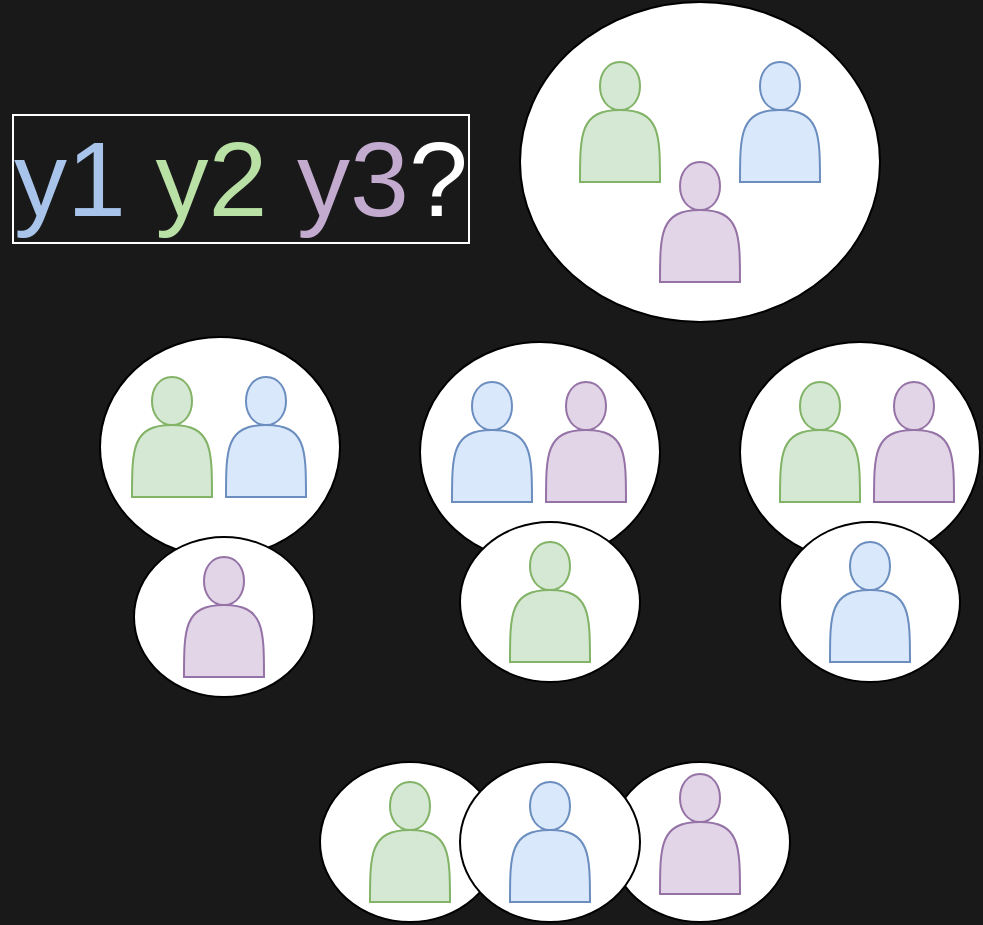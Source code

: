 <mxfile version="12.3.2" type="device" pages="1"><diagram id="mngpPcruB1aaezeuW2vB" name="Page-1"><mxGraphModel dx="1402" dy="792" grid="1" gridSize="10" guides="1" tooltips="1" connect="1" arrows="1" fold="1" page="1" pageScale="1" pageWidth="850" pageHeight="1100" background="#191919" math="1" shadow="0"><root><mxCell id="0"/><mxCell id="1" parent="0"/><mxCell id="Qh8K9jIBqB8K7BDIXiF9-35" value="" style="group" vertex="1" connectable="0" parent="1"><mxGeometry x="400" y="390" width="120" height="110" as="geometry"/></mxCell><mxCell id="Qh8K9jIBqB8K7BDIXiF9-9" value="" style="ellipse;whiteSpace=wrap;html=1;" vertex="1" parent="Qh8K9jIBqB8K7BDIXiF9-35"><mxGeometry width="120" height="110" as="geometry"/></mxCell><mxCell id="Qh8K9jIBqB8K7BDIXiF9-10" value="" style="shape=actor;whiteSpace=wrap;html=1;fillColor=#d5e8d4;strokeColor=#82b366;" vertex="1" parent="Qh8K9jIBqB8K7BDIXiF9-35"><mxGeometry x="20" y="20" width="40" height="60" as="geometry"/></mxCell><mxCell id="Qh8K9jIBqB8K7BDIXiF9-11" value="" style="shape=actor;whiteSpace=wrap;html=1;fillColor=#e1d5e7;strokeColor=#9673a6;" vertex="1" parent="Qh8K9jIBqB8K7BDIXiF9-35"><mxGeometry x="67" y="20" width="40" height="60" as="geometry"/></mxCell><mxCell id="Qh8K9jIBqB8K7BDIXiF9-45" value="" style="group" vertex="1" connectable="0" parent="1"><mxGeometry x="190" y="600" width="90" height="80" as="geometry"/></mxCell><mxCell id="Qh8K9jIBqB8K7BDIXiF9-17" value="" style="ellipse;whiteSpace=wrap;html=1;" vertex="1" parent="Qh8K9jIBqB8K7BDIXiF9-45"><mxGeometry width="90" height="80" as="geometry"/></mxCell><mxCell id="Qh8K9jIBqB8K7BDIXiF9-18" value="" style="shape=actor;whiteSpace=wrap;html=1;fillColor=#d5e8d4;strokeColor=#82b366;" vertex="1" parent="Qh8K9jIBqB8K7BDIXiF9-45"><mxGeometry x="25" y="10" width="40" height="60" as="geometry"/></mxCell><mxCell id="Qh8K9jIBqB8K7BDIXiF9-46" value="" style="group;container=1;" vertex="1" connectable="0" parent="1"><mxGeometry x="325" y="550" width="90" height="130" as="geometry"><mxRectangle x="325" y="550" width="50" height="40" as="alternateBounds"/></mxGeometry></mxCell><mxCell id="Qh8K9jIBqB8K7BDIXiF9-40" value="" style="ellipse;whiteSpace=wrap;html=1;" vertex="1" parent="Qh8K9jIBqB8K7BDIXiF9-46"><mxGeometry x="10" y="50" width="90" height="80" as="geometry"/></mxCell><mxCell id="Qh8K9jIBqB8K7BDIXiF9-41" value="" style="shape=actor;whiteSpace=wrap;html=1;fillColor=#e1d5e7;strokeColor=#9673a6;" vertex="1" parent="Qh8K9jIBqB8K7BDIXiF9-46"><mxGeometry x="35" y="56" width="40" height="60" as="geometry"/></mxCell><mxCell id="Qh8K9jIBqB8K7BDIXiF9-44" value="" style="group" vertex="1" connectable="0" parent="Qh8K9jIBqB8K7BDIXiF9-46"><mxGeometry x="-65" y="50" width="90" height="80" as="geometry"/></mxCell><mxCell id="Qh8K9jIBqB8K7BDIXiF9-42" value="" style="ellipse;whiteSpace=wrap;html=1;" vertex="1" parent="Qh8K9jIBqB8K7BDIXiF9-44"><mxGeometry width="90" height="80" as="geometry"/></mxCell><mxCell id="Qh8K9jIBqB8K7BDIXiF9-43" value="" style="shape=actor;whiteSpace=wrap;html=1;fillColor=#dae8fc;strokeColor=#6c8ebf;" vertex="1" parent="Qh8K9jIBqB8K7BDIXiF9-44"><mxGeometry x="25" y="10" width="40" height="60" as="geometry"/></mxCell><mxCell id="Qh8K9jIBqB8K7BDIXiF9-47" value="" style="group" vertex="1" connectable="0" parent="1"><mxGeometry x="420" y="480" width="90" height="80" as="geometry"/></mxCell><mxCell id="Qh8K9jIBqB8K7BDIXiF9-48" value="" style="ellipse;whiteSpace=wrap;html=1;" vertex="1" parent="Qh8K9jIBqB8K7BDIXiF9-47"><mxGeometry width="90" height="80" as="geometry"/></mxCell><mxCell id="Qh8K9jIBqB8K7BDIXiF9-49" value="" style="shape=actor;whiteSpace=wrap;html=1;fillColor=#dae8fc;strokeColor=#6c8ebf;" vertex="1" parent="Qh8K9jIBqB8K7BDIXiF9-47"><mxGeometry x="25" y="10" width="40" height="60" as="geometry"/></mxCell><mxCell id="Qh8K9jIBqB8K7BDIXiF9-50" value="" style="group" vertex="1" connectable="0" parent="1"><mxGeometry x="240" y="390" width="120" height="110" as="geometry"/></mxCell><mxCell id="Qh8K9jIBqB8K7BDIXiF9-29" value="" style="ellipse;whiteSpace=wrap;html=1;" vertex="1" parent="Qh8K9jIBqB8K7BDIXiF9-50"><mxGeometry width="120" height="110" as="geometry"/></mxCell><mxCell id="Qh8K9jIBqB8K7BDIXiF9-30" value="" style="shape=actor;whiteSpace=wrap;html=1;fillColor=#dae8fc;strokeColor=#6c8ebf;" vertex="1" parent="Qh8K9jIBqB8K7BDIXiF9-50"><mxGeometry x="16" y="20" width="40" height="60" as="geometry"/></mxCell><mxCell id="Qh8K9jIBqB8K7BDIXiF9-31" value="" style="shape=actor;whiteSpace=wrap;html=1;fillColor=#e1d5e7;strokeColor=#9673a6;" vertex="1" parent="Qh8K9jIBqB8K7BDIXiF9-50"><mxGeometry x="63" y="20" width="40" height="60" as="geometry"/></mxCell><mxCell id="Qh8K9jIBqB8K7BDIXiF9-51" value="" style="group" vertex="1" connectable="0" parent="1"><mxGeometry x="260" y="480" width="90" height="80" as="geometry"/></mxCell><mxCell id="Qh8K9jIBqB8K7BDIXiF9-52" value="" style="ellipse;whiteSpace=wrap;html=1;" vertex="1" parent="Qh8K9jIBqB8K7BDIXiF9-51"><mxGeometry width="90" height="80" as="geometry"/></mxCell><mxCell id="Qh8K9jIBqB8K7BDIXiF9-53" value="" style="shape=actor;whiteSpace=wrap;html=1;fillColor=#d5e8d4;strokeColor=#82b366;" vertex="1" parent="Qh8K9jIBqB8K7BDIXiF9-51"><mxGeometry x="25" y="10" width="40" height="60" as="geometry"/></mxCell><mxCell id="Qh8K9jIBqB8K7BDIXiF9-60" value="&lt;font style=&quot;font-size: 53px&quot;&gt;&lt;font color=&quot;#a9c4eb&quot;&gt;y1&lt;/font&gt;&amp;nbsp;&lt;font color=&quot;#b9e0a5&quot; style=&quot;font-size: 53px&quot;&gt;y2&lt;/font&gt; &lt;font color=&quot;#c3abd0&quot; style=&quot;font-size: 53px&quot;&gt;y3&lt;/font&gt;&lt;font color=&quot;#ffffff&quot; style=&quot;font-size: 53px&quot;&gt;?&lt;/font&gt;&lt;/font&gt;" style="text;html=1;strokeColor=none;fillColor=none;align=center;verticalAlign=middle;whiteSpace=wrap;rounded=0;labelBackgroundColor=none;labelBorderColor=#FFFFFF;" vertex="1" parent="1"><mxGeometry x="30" y="260" width="241" height="95" as="geometry"/></mxCell><mxCell id="Qh8K9jIBqB8K7BDIXiF9-59" value="" style="group" vertex="1" connectable="0" parent="1"><mxGeometry x="290" y="220" width="180" height="160" as="geometry"/></mxCell><mxCell id="Qh8K9jIBqB8K7BDIXiF9-4" value="" style="ellipse;whiteSpace=wrap;html=1;" vertex="1" parent="Qh8K9jIBqB8K7BDIXiF9-59"><mxGeometry width="180" height="160" as="geometry"/></mxCell><mxCell id="Qh8K9jIBqB8K7BDIXiF9-58" value="" style="group" vertex="1" connectable="0" parent="Qh8K9jIBqB8K7BDIXiF9-59"><mxGeometry x="30" y="30" width="120" height="110" as="geometry"/></mxCell><mxCell id="Qh8K9jIBqB8K7BDIXiF9-1" value="" style="shape=actor;whiteSpace=wrap;html=1;fillColor=#d5e8d4;strokeColor=#82b366;" vertex="1" parent="Qh8K9jIBqB8K7BDIXiF9-58"><mxGeometry width="40" height="60" as="geometry"/></mxCell><mxCell id="Qh8K9jIBqB8K7BDIXiF9-2" value="" style="shape=actor;whiteSpace=wrap;html=1;fillColor=#e1d5e7;strokeColor=#9673a6;" vertex="1" parent="Qh8K9jIBqB8K7BDIXiF9-58"><mxGeometry x="40" y="50" width="40" height="60" as="geometry"/></mxCell><mxCell id="Qh8K9jIBqB8K7BDIXiF9-3" value="" style="shape=actor;whiteSpace=wrap;html=1;fillColor=#dae8fc;strokeColor=#6c8ebf;" vertex="1" parent="Qh8K9jIBqB8K7BDIXiF9-58"><mxGeometry x="80" width="40" height="60" as="geometry"/></mxCell><mxCell id="Qh8K9jIBqB8K7BDIXiF9-62" value="" style="group" vertex="1" connectable="0" parent="1"><mxGeometry x="80" y="387.5" width="120" height="110" as="geometry"/></mxCell><mxCell id="Qh8K9jIBqB8K7BDIXiF9-32" value="" style="ellipse;whiteSpace=wrap;html=1;" vertex="1" parent="Qh8K9jIBqB8K7BDIXiF9-62"><mxGeometry width="120" height="110" as="geometry"/></mxCell><mxCell id="Qh8K9jIBqB8K7BDIXiF9-33" value="" style="shape=actor;whiteSpace=wrap;html=1;fillColor=#d5e8d4;strokeColor=#82b366;" vertex="1" parent="Qh8K9jIBqB8K7BDIXiF9-62"><mxGeometry x="16" y="20" width="40" height="60" as="geometry"/></mxCell><mxCell id="Qh8K9jIBqB8K7BDIXiF9-34" value="" style="shape=actor;whiteSpace=wrap;html=1;fillColor=#dae8fc;strokeColor=#6c8ebf;" vertex="1" parent="Qh8K9jIBqB8K7BDIXiF9-62"><mxGeometry x="63" y="20" width="40" height="60" as="geometry"/></mxCell><mxCell id="Qh8K9jIBqB8K7BDIXiF9-55" value="" style="group" vertex="1" connectable="0" parent="1"><mxGeometry x="97" y="487.5" width="90" height="80" as="geometry"/></mxCell><mxCell id="Qh8K9jIBqB8K7BDIXiF9-56" value="" style="ellipse;whiteSpace=wrap;html=1;" vertex="1" parent="Qh8K9jIBqB8K7BDIXiF9-55"><mxGeometry width="90" height="80" as="geometry"/></mxCell><mxCell id="Qh8K9jIBqB8K7BDIXiF9-57" value="" style="shape=actor;whiteSpace=wrap;html=1;fillColor=#e1d5e7;strokeColor=#9673a6;" vertex="1" parent="Qh8K9jIBqB8K7BDIXiF9-55"><mxGeometry x="25" y="10" width="40" height="60" as="geometry"/></mxCell></root></mxGraphModel></diagram></mxfile>